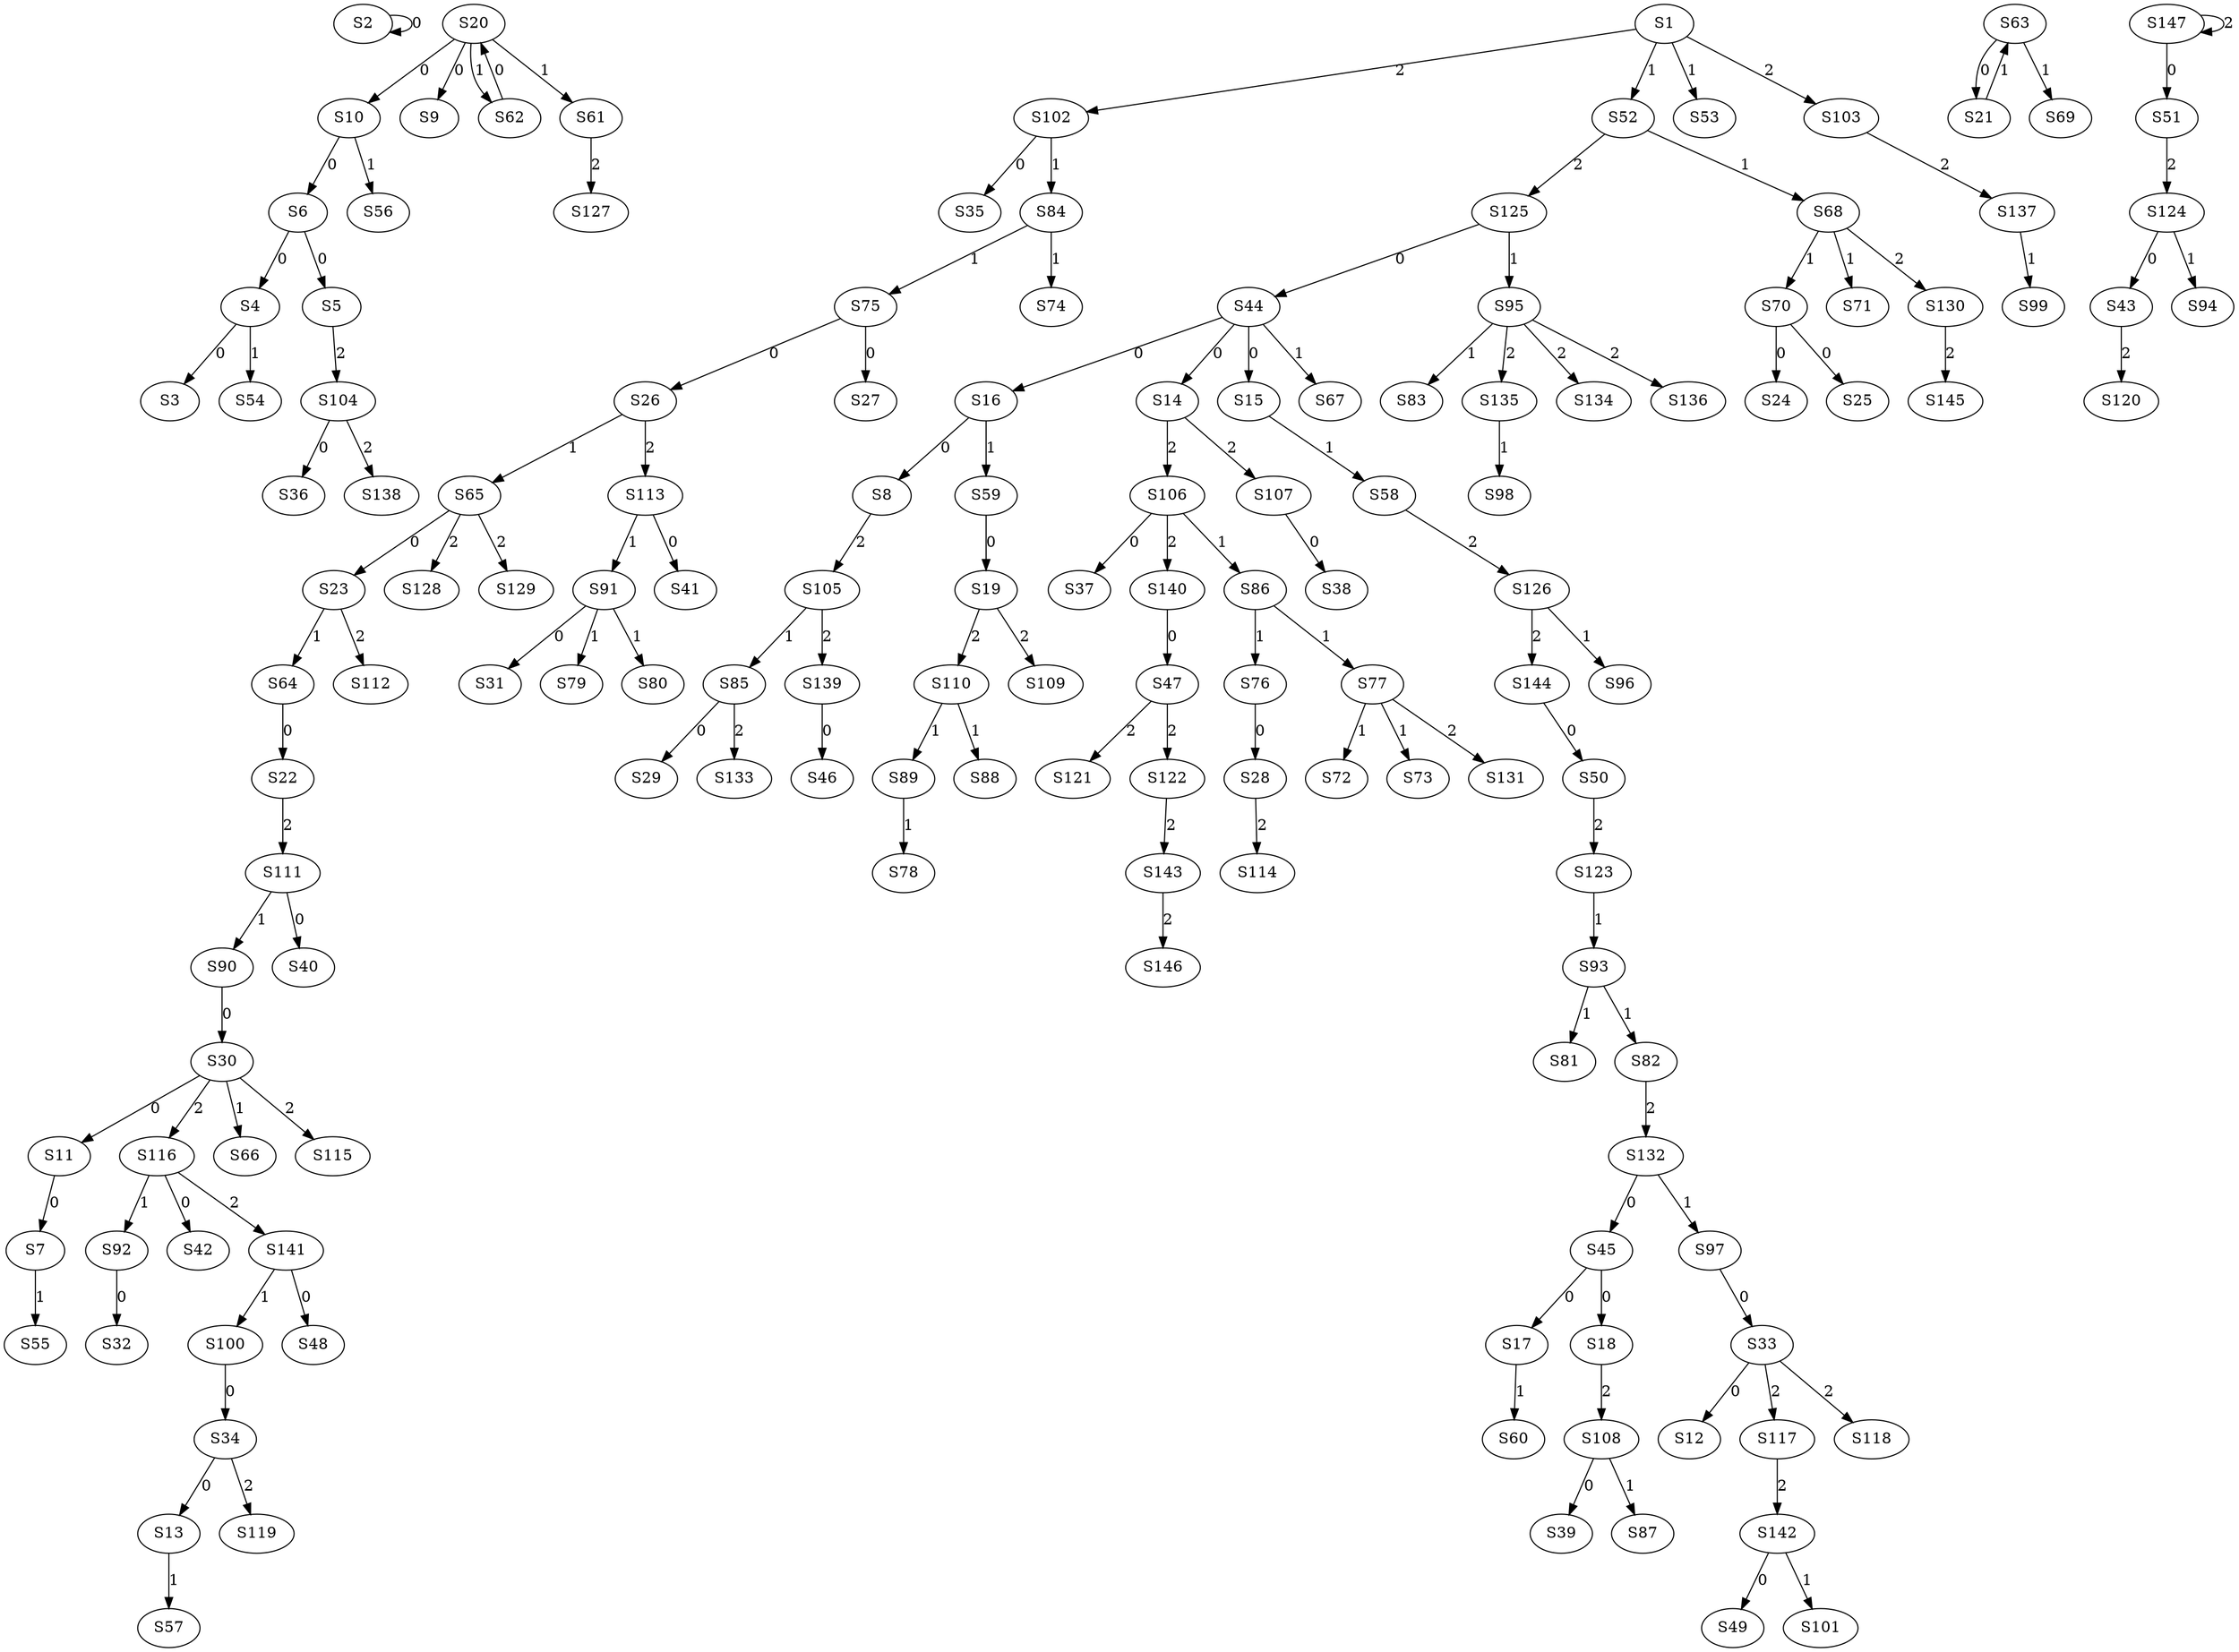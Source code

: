 strict digraph {
	S2 -> S2 [ label = 0 ];
	S4 -> S3 [ label = 0 ];
	S6 -> S4 [ label = 0 ];
	S6 -> S5 [ label = 0 ];
	S10 -> S6 [ label = 0 ];
	S11 -> S7 [ label = 0 ];
	S16 -> S8 [ label = 0 ];
	S20 -> S9 [ label = 0 ];
	S20 -> S10 [ label = 0 ];
	S30 -> S11 [ label = 0 ];
	S33 -> S12 [ label = 0 ];
	S34 -> S13 [ label = 0 ];
	S44 -> S14 [ label = 0 ];
	S44 -> S15 [ label = 0 ];
	S44 -> S16 [ label = 0 ];
	S45 -> S17 [ label = 0 ];
	S45 -> S18 [ label = 0 ];
	S59 -> S19 [ label = 0 ];
	S62 -> S20 [ label = 0 ];
	S63 -> S21 [ label = 0 ];
	S64 -> S22 [ label = 0 ];
	S65 -> S23 [ label = 0 ];
	S70 -> S24 [ label = 0 ];
	S70 -> S25 [ label = 0 ];
	S75 -> S26 [ label = 0 ];
	S75 -> S27 [ label = 0 ];
	S76 -> S28 [ label = 0 ];
	S85 -> S29 [ label = 0 ];
	S90 -> S30 [ label = 0 ];
	S91 -> S31 [ label = 0 ];
	S92 -> S32 [ label = 0 ];
	S97 -> S33 [ label = 0 ];
	S100 -> S34 [ label = 0 ];
	S102 -> S35 [ label = 0 ];
	S104 -> S36 [ label = 0 ];
	S106 -> S37 [ label = 0 ];
	S107 -> S38 [ label = 0 ];
	S108 -> S39 [ label = 0 ];
	S111 -> S40 [ label = 0 ];
	S113 -> S41 [ label = 0 ];
	S116 -> S42 [ label = 0 ];
	S124 -> S43 [ label = 0 ];
	S125 -> S44 [ label = 0 ];
	S132 -> S45 [ label = 0 ];
	S139 -> S46 [ label = 0 ];
	S140 -> S47 [ label = 0 ];
	S141 -> S48 [ label = 0 ];
	S142 -> S49 [ label = 0 ];
	S144 -> S50 [ label = 0 ];
	S147 -> S51 [ label = 0 ];
	S1 -> S52 [ label = 1 ];
	S1 -> S53 [ label = 1 ];
	S4 -> S54 [ label = 1 ];
	S7 -> S55 [ label = 1 ];
	S10 -> S56 [ label = 1 ];
	S13 -> S57 [ label = 1 ];
	S15 -> S58 [ label = 1 ];
	S16 -> S59 [ label = 1 ];
	S17 -> S60 [ label = 1 ];
	S20 -> S61 [ label = 1 ];
	S20 -> S62 [ label = 1 ];
	S21 -> S63 [ label = 1 ];
	S23 -> S64 [ label = 1 ];
	S26 -> S65 [ label = 1 ];
	S30 -> S66 [ label = 1 ];
	S44 -> S67 [ label = 1 ];
	S52 -> S68 [ label = 1 ];
	S63 -> S69 [ label = 1 ];
	S68 -> S70 [ label = 1 ];
	S68 -> S71 [ label = 1 ];
	S77 -> S72 [ label = 1 ];
	S77 -> S73 [ label = 1 ];
	S84 -> S74 [ label = 1 ];
	S84 -> S75 [ label = 1 ];
	S86 -> S76 [ label = 1 ];
	S86 -> S77 [ label = 1 ];
	S89 -> S78 [ label = 1 ];
	S91 -> S79 [ label = 1 ];
	S91 -> S80 [ label = 1 ];
	S93 -> S81 [ label = 1 ];
	S93 -> S82 [ label = 1 ];
	S95 -> S83 [ label = 1 ];
	S102 -> S84 [ label = 1 ];
	S105 -> S85 [ label = 1 ];
	S106 -> S86 [ label = 1 ];
	S108 -> S87 [ label = 1 ];
	S110 -> S88 [ label = 1 ];
	S110 -> S89 [ label = 1 ];
	S111 -> S90 [ label = 1 ];
	S113 -> S91 [ label = 1 ];
	S116 -> S92 [ label = 1 ];
	S123 -> S93 [ label = 1 ];
	S124 -> S94 [ label = 1 ];
	S125 -> S95 [ label = 1 ];
	S126 -> S96 [ label = 1 ];
	S132 -> S97 [ label = 1 ];
	S135 -> S98 [ label = 1 ];
	S137 -> S99 [ label = 1 ];
	S141 -> S100 [ label = 1 ];
	S142 -> S101 [ label = 1 ];
	S1 -> S102 [ label = 2 ];
	S1 -> S103 [ label = 2 ];
	S5 -> S104 [ label = 2 ];
	S8 -> S105 [ label = 2 ];
	S14 -> S106 [ label = 2 ];
	S14 -> S107 [ label = 2 ];
	S18 -> S108 [ label = 2 ];
	S19 -> S109 [ label = 2 ];
	S19 -> S110 [ label = 2 ];
	S22 -> S111 [ label = 2 ];
	S23 -> S112 [ label = 2 ];
	S26 -> S113 [ label = 2 ];
	S28 -> S114 [ label = 2 ];
	S30 -> S115 [ label = 2 ];
	S30 -> S116 [ label = 2 ];
	S33 -> S117 [ label = 2 ];
	S33 -> S118 [ label = 2 ];
	S34 -> S119 [ label = 2 ];
	S43 -> S120 [ label = 2 ];
	S47 -> S121 [ label = 2 ];
	S47 -> S122 [ label = 2 ];
	S50 -> S123 [ label = 2 ];
	S51 -> S124 [ label = 2 ];
	S52 -> S125 [ label = 2 ];
	S58 -> S126 [ label = 2 ];
	S61 -> S127 [ label = 2 ];
	S65 -> S128 [ label = 2 ];
	S65 -> S129 [ label = 2 ];
	S68 -> S130 [ label = 2 ];
	S77 -> S131 [ label = 2 ];
	S82 -> S132 [ label = 2 ];
	S85 -> S133 [ label = 2 ];
	S95 -> S134 [ label = 2 ];
	S95 -> S135 [ label = 2 ];
	S95 -> S136 [ label = 2 ];
	S103 -> S137 [ label = 2 ];
	S104 -> S138 [ label = 2 ];
	S105 -> S139 [ label = 2 ];
	S106 -> S140 [ label = 2 ];
	S116 -> S141 [ label = 2 ];
	S117 -> S142 [ label = 2 ];
	S122 -> S143 [ label = 2 ];
	S126 -> S144 [ label = 2 ];
	S130 -> S145 [ label = 2 ];
	S143 -> S146 [ label = 2 ];
	S147 -> S147 [ label = 2 ];
}